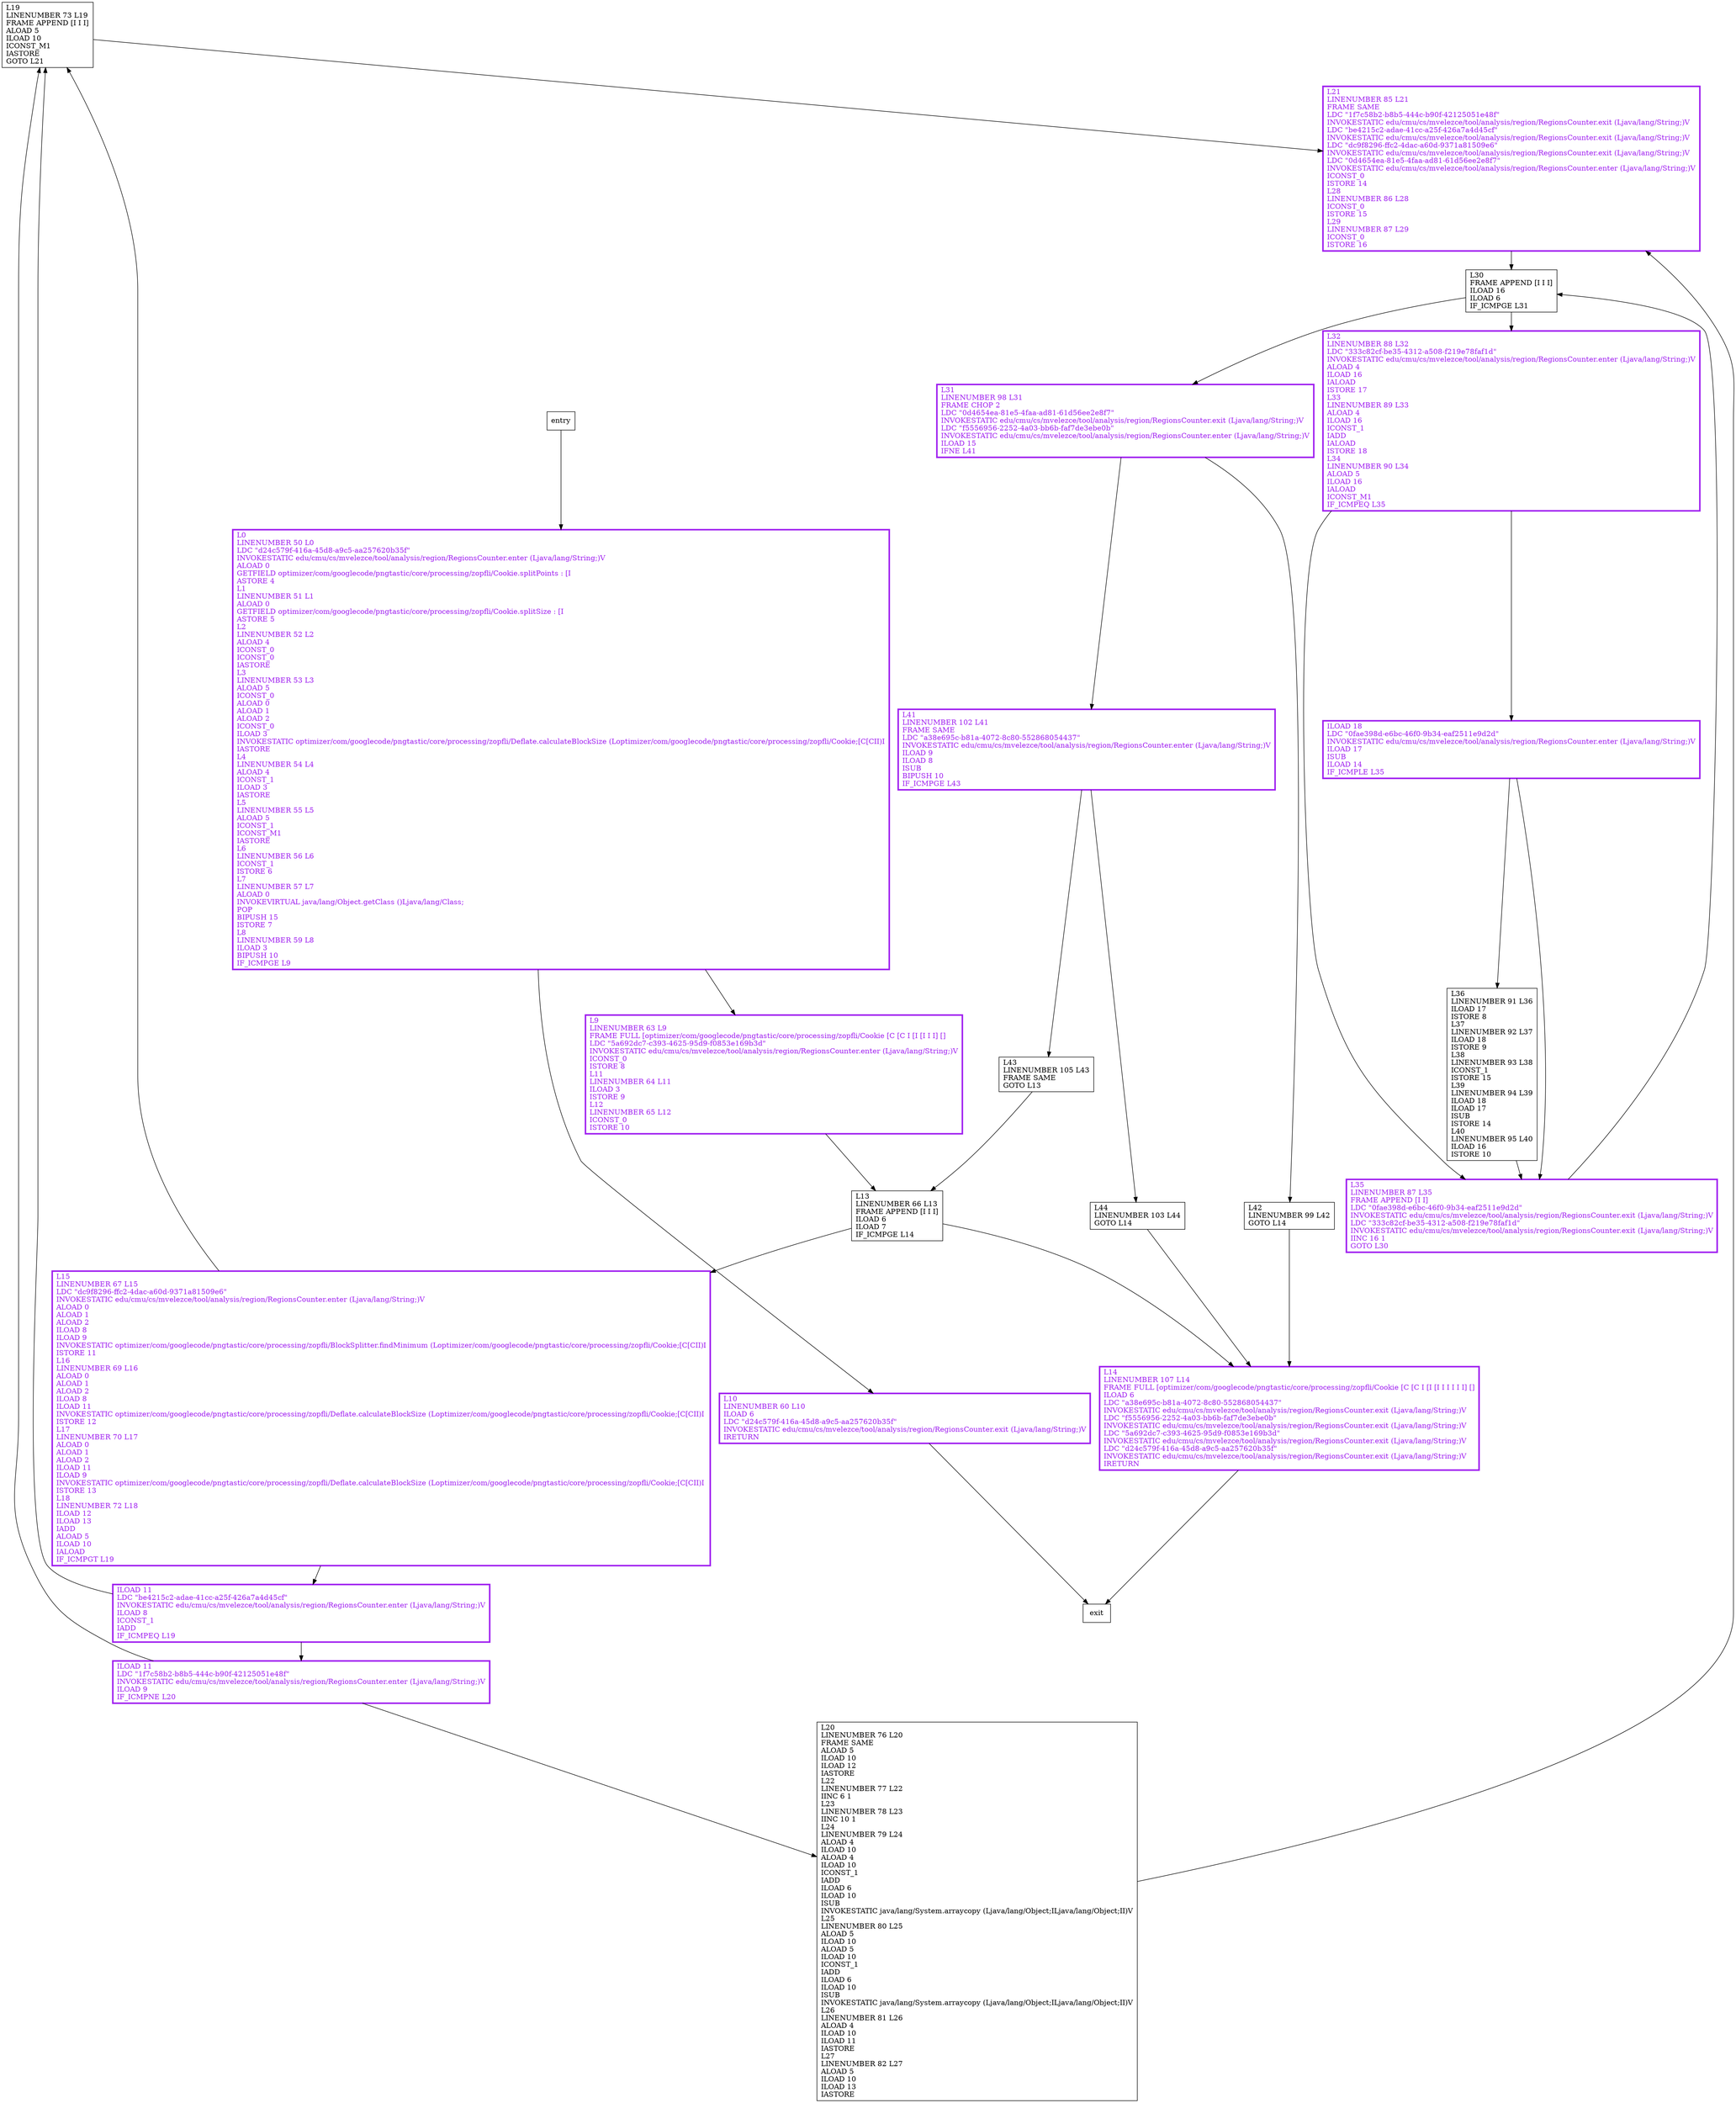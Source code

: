 digraph splitLz {
node [shape=record];
491313337 [label="L19\lLINENUMBER 73 L19\lFRAME APPEND [I I I]\lALOAD 5\lILOAD 10\lICONST_M1\lIASTORE\lGOTO L21\l"];
1196287274 [label="ILOAD 11\lLDC \"be4215c2-adae-41cc-a25f-426a7a4d45cf\"\lINVOKESTATIC edu/cmu/cs/mvelezce/tool/analysis/region/RegionsCounter.enter (Ljava/lang/String;)V\lILOAD 8\lICONST_1\lIADD\lIF_ICMPEQ L19\l"];
144979673 [label="ILOAD 18\lLDC \"0fae398d-e6bc-46f0-9b34-eaf2511e9d2d\"\lINVOKESTATIC edu/cmu/cs/mvelezce/tool/analysis/region/RegionsCounter.enter (Ljava/lang/String;)V\lILOAD 17\lISUB\lILOAD 14\lIF_ICMPLE L35\l"];
904907884 [label="L30\lFRAME APPEND [I I I]\lILOAD 16\lILOAD 6\lIF_ICMPGE L31\l"];
456863949 [label="ILOAD 11\lLDC \"1f7c58b2-b8b5-444c-b90f-42125051e48f\"\lINVOKESTATIC edu/cmu/cs/mvelezce/tool/analysis/region/RegionsCounter.enter (Ljava/lang/String;)V\lILOAD 9\lIF_ICMPNE L20\l"];
215498168 [label="L15\lLINENUMBER 67 L15\lLDC \"dc9f8296-ffc2-4dac-a60d-9371a81509e6\"\lINVOKESTATIC edu/cmu/cs/mvelezce/tool/analysis/region/RegionsCounter.enter (Ljava/lang/String;)V\lALOAD 0\lALOAD 1\lALOAD 2\lILOAD 8\lILOAD 9\lINVOKESTATIC optimizer/com/googlecode/pngtastic/core/processing/zopfli/BlockSplitter.findMinimum (Loptimizer/com/googlecode/pngtastic/core/processing/zopfli/Cookie;[C[CII)I\lISTORE 11\lL16\lLINENUMBER 69 L16\lALOAD 0\lALOAD 1\lALOAD 2\lILOAD 8\lILOAD 11\lINVOKESTATIC optimizer/com/googlecode/pngtastic/core/processing/zopfli/Deflate.calculateBlockSize (Loptimizer/com/googlecode/pngtastic/core/processing/zopfli/Cookie;[C[CII)I\lISTORE 12\lL17\lLINENUMBER 70 L17\lALOAD 0\lALOAD 1\lALOAD 2\lILOAD 11\lILOAD 9\lINVOKESTATIC optimizer/com/googlecode/pngtastic/core/processing/zopfli/Deflate.calculateBlockSize (Loptimizer/com/googlecode/pngtastic/core/processing/zopfli/Cookie;[C[CII)I\lISTORE 13\lL18\lLINENUMBER 72 L18\lILOAD 12\lILOAD 13\lIADD\lALOAD 5\lILOAD 10\lIALOAD\lIF_ICMPGT L19\l"];
1233695639 [label="L43\lLINENUMBER 105 L43\lFRAME SAME\lGOTO L13\l"];
1720615074 [label="L13\lLINENUMBER 66 L13\lFRAME APPEND [I I I]\lILOAD 6\lILOAD 7\lIF_ICMPGE L14\l"];
1105862015 [label="L9\lLINENUMBER 63 L9\lFRAME FULL [optimizer/com/googlecode/pngtastic/core/processing/zopfli/Cookie [C [C I [I [I I I] []\lLDC \"5a692dc7-c393-4625-95d9-f0853e169b3d\"\lINVOKESTATIC edu/cmu/cs/mvelezce/tool/analysis/region/RegionsCounter.enter (Ljava/lang/String;)V\lICONST_0\lISTORE 8\lL11\lLINENUMBER 64 L11\lILOAD 3\lISTORE 9\lL12\lLINENUMBER 65 L12\lICONST_0\lISTORE 10\l"];
1455684591 [label="L20\lLINENUMBER 76 L20\lFRAME SAME\lALOAD 5\lILOAD 10\lILOAD 12\lIASTORE\lL22\lLINENUMBER 77 L22\lIINC 6 1\lL23\lLINENUMBER 78 L23\lIINC 10 1\lL24\lLINENUMBER 79 L24\lALOAD 4\lILOAD 10\lALOAD 4\lILOAD 10\lICONST_1\lIADD\lILOAD 6\lILOAD 10\lISUB\lINVOKESTATIC java/lang/System.arraycopy (Ljava/lang/Object;ILjava/lang/Object;II)V\lL25\lLINENUMBER 80 L25\lALOAD 5\lILOAD 10\lALOAD 5\lILOAD 10\lICONST_1\lIADD\lILOAD 6\lILOAD 10\lISUB\lINVOKESTATIC java/lang/System.arraycopy (Ljava/lang/Object;ILjava/lang/Object;II)V\lL26\lLINENUMBER 81 L26\lALOAD 4\lILOAD 10\lILOAD 11\lIASTORE\lL27\lLINENUMBER 82 L27\lALOAD 5\lILOAD 10\lILOAD 13\lIASTORE\l"];
779341317 [label="L35\lLINENUMBER 87 L35\lFRAME APPEND [I I]\lLDC \"0fae398d-e6bc-46f0-9b34-eaf2511e9d2d\"\lINVOKESTATIC edu/cmu/cs/mvelezce/tool/analysis/region/RegionsCounter.exit (Ljava/lang/String;)V\lLDC \"333c82cf-be35-4312-a508-f219e78faf1d\"\lINVOKESTATIC edu/cmu/cs/mvelezce/tool/analysis/region/RegionsCounter.exit (Ljava/lang/String;)V\lIINC 16 1\lGOTO L30\l"];
47159910 [label="L44\lLINENUMBER 103 L44\lGOTO L14\l"];
1517580307 [label="L0\lLINENUMBER 50 L0\lLDC \"d24c579f-416a-45d8-a9c5-aa257620b35f\"\lINVOKESTATIC edu/cmu/cs/mvelezce/tool/analysis/region/RegionsCounter.enter (Ljava/lang/String;)V\lALOAD 0\lGETFIELD optimizer/com/googlecode/pngtastic/core/processing/zopfli/Cookie.splitPoints : [I\lASTORE 4\lL1\lLINENUMBER 51 L1\lALOAD 0\lGETFIELD optimizer/com/googlecode/pngtastic/core/processing/zopfli/Cookie.splitSize : [I\lASTORE 5\lL2\lLINENUMBER 52 L2\lALOAD 4\lICONST_0\lICONST_0\lIASTORE\lL3\lLINENUMBER 53 L3\lALOAD 5\lICONST_0\lALOAD 0\lALOAD 1\lALOAD 2\lICONST_0\lILOAD 3\lINVOKESTATIC optimizer/com/googlecode/pngtastic/core/processing/zopfli/Deflate.calculateBlockSize (Loptimizer/com/googlecode/pngtastic/core/processing/zopfli/Cookie;[C[CII)I\lIASTORE\lL4\lLINENUMBER 54 L4\lALOAD 4\lICONST_1\lILOAD 3\lIASTORE\lL5\lLINENUMBER 55 L5\lALOAD 5\lICONST_1\lICONST_M1\lIASTORE\lL6\lLINENUMBER 56 L6\lICONST_1\lISTORE 6\lL7\lLINENUMBER 57 L7\lALOAD 0\lINVOKEVIRTUAL java/lang/Object.getClass ()Ljava/lang/Class;\lPOP\lBIPUSH 15\lISTORE 7\lL8\lLINENUMBER 59 L8\lILOAD 3\lBIPUSH 10\lIF_ICMPGE L9\l"];
753390526 [label="L42\lLINENUMBER 99 L42\lGOTO L14\l"];
1469163979 [label="L10\lLINENUMBER 60 L10\lILOAD 6\lLDC \"d24c579f-416a-45d8-a9c5-aa257620b35f\"\lINVOKESTATIC edu/cmu/cs/mvelezce/tool/analysis/region/RegionsCounter.exit (Ljava/lang/String;)V\lIRETURN\l"];
635022515 [label="L31\lLINENUMBER 98 L31\lFRAME CHOP 2\lLDC \"0d4654ea-81e5-4faa-ad81-61d56ee2e8f7\"\lINVOKESTATIC edu/cmu/cs/mvelezce/tool/analysis/region/RegionsCounter.exit (Ljava/lang/String;)V\lLDC \"f5556956-2252-4a03-bb6b-faf7de3ebe0b\"\lINVOKESTATIC edu/cmu/cs/mvelezce/tool/analysis/region/RegionsCounter.enter (Ljava/lang/String;)V\lILOAD 15\lIFNE L41\l"];
89931570 [label="L41\lLINENUMBER 102 L41\lFRAME SAME\lLDC \"a38e695c-b81a-4072-8c80-552868054437\"\lINVOKESTATIC edu/cmu/cs/mvelezce/tool/analysis/region/RegionsCounter.enter (Ljava/lang/String;)V\lILOAD 9\lILOAD 8\lISUB\lBIPUSH 10\lIF_ICMPGE L43\l"];
1626386250 [label="L36\lLINENUMBER 91 L36\lILOAD 17\lISTORE 8\lL37\lLINENUMBER 92 L37\lILOAD 18\lISTORE 9\lL38\lLINENUMBER 93 L38\lICONST_1\lISTORE 15\lL39\lLINENUMBER 94 L39\lILOAD 18\lILOAD 17\lISUB\lISTORE 14\lL40\lLINENUMBER 95 L40\lILOAD 16\lISTORE 10\l"];
1976909817 [label="L14\lLINENUMBER 107 L14\lFRAME FULL [optimizer/com/googlecode/pngtastic/core/processing/zopfli/Cookie [C [C I [I [I I I I I I] []\lILOAD 6\lLDC \"a38e695c-b81a-4072-8c80-552868054437\"\lINVOKESTATIC edu/cmu/cs/mvelezce/tool/analysis/region/RegionsCounter.exit (Ljava/lang/String;)V\lLDC \"f5556956-2252-4a03-bb6b-faf7de3ebe0b\"\lINVOKESTATIC edu/cmu/cs/mvelezce/tool/analysis/region/RegionsCounter.exit (Ljava/lang/String;)V\lLDC \"5a692dc7-c393-4625-95d9-f0853e169b3d\"\lINVOKESTATIC edu/cmu/cs/mvelezce/tool/analysis/region/RegionsCounter.exit (Ljava/lang/String;)V\lLDC \"d24c579f-416a-45d8-a9c5-aa257620b35f\"\lINVOKESTATIC edu/cmu/cs/mvelezce/tool/analysis/region/RegionsCounter.exit (Ljava/lang/String;)V\lIRETURN\l"];
227900574 [label="L21\lLINENUMBER 85 L21\lFRAME SAME\lLDC \"1f7c58b2-b8b5-444c-b90f-42125051e48f\"\lINVOKESTATIC edu/cmu/cs/mvelezce/tool/analysis/region/RegionsCounter.exit (Ljava/lang/String;)V\lLDC \"be4215c2-adae-41cc-a25f-426a7a4d45cf\"\lINVOKESTATIC edu/cmu/cs/mvelezce/tool/analysis/region/RegionsCounter.exit (Ljava/lang/String;)V\lLDC \"dc9f8296-ffc2-4dac-a60d-9371a81509e6\"\lINVOKESTATIC edu/cmu/cs/mvelezce/tool/analysis/region/RegionsCounter.exit (Ljava/lang/String;)V\lLDC \"0d4654ea-81e5-4faa-ad81-61d56ee2e8f7\"\lINVOKESTATIC edu/cmu/cs/mvelezce/tool/analysis/region/RegionsCounter.enter (Ljava/lang/String;)V\lICONST_0\lISTORE 14\lL28\lLINENUMBER 86 L28\lICONST_0\lISTORE 15\lL29\lLINENUMBER 87 L29\lICONST_0\lISTORE 16\l"];
1738952093 [label="L32\lLINENUMBER 88 L32\lLDC \"333c82cf-be35-4312-a508-f219e78faf1d\"\lINVOKESTATIC edu/cmu/cs/mvelezce/tool/analysis/region/RegionsCounter.enter (Ljava/lang/String;)V\lALOAD 4\lILOAD 16\lIALOAD\lISTORE 17\lL33\lLINENUMBER 89 L33\lALOAD 4\lILOAD 16\lICONST_1\lIADD\lIALOAD\lISTORE 18\lL34\lLINENUMBER 90 L34\lALOAD 5\lILOAD 16\lIALOAD\lICONST_M1\lIF_ICMPEQ L35\l"];
entry;
exit;
491313337 -> 227900574;
1196287274 -> 491313337;
1196287274 -> 456863949;
144979673 -> 779341317;
144979673 -> 1626386250;
904907884 -> 635022515;
904907884 -> 1738952093;
456863949 -> 491313337;
456863949 -> 1455684591;
215498168 -> 491313337;
215498168 -> 1196287274;
1233695639 -> 1720615074;
1720615074 -> 1976909817;
1720615074 -> 215498168;
1105862015 -> 1720615074;
1455684591 -> 227900574;
779341317 -> 904907884;
47159910 -> 1976909817;
entry -> 1517580307;
1517580307 -> 1469163979;
1517580307 -> 1105862015;
753390526 -> 1976909817;
1469163979 -> exit;
635022515 -> 753390526;
635022515 -> 89931570;
89931570 -> 47159910;
89931570 -> 1233695639;
1626386250 -> 779341317;
1976909817 -> exit;
227900574 -> 904907884;
1738952093 -> 779341317;
1738952093 -> 144979673;
1196287274[fontcolor="purple", penwidth=3, color="purple"];
144979673[fontcolor="purple", penwidth=3, color="purple"];
456863949[fontcolor="purple", penwidth=3, color="purple"];
215498168[fontcolor="purple", penwidth=3, color="purple"];
1105862015[fontcolor="purple", penwidth=3, color="purple"];
779341317[fontcolor="purple", penwidth=3, color="purple"];
1517580307[fontcolor="purple", penwidth=3, color="purple"];
1469163979[fontcolor="purple", penwidth=3, color="purple"];
635022515[fontcolor="purple", penwidth=3, color="purple"];
89931570[fontcolor="purple", penwidth=3, color="purple"];
1976909817[fontcolor="purple", penwidth=3, color="purple"];
227900574[fontcolor="purple", penwidth=3, color="purple"];
1738952093[fontcolor="purple", penwidth=3, color="purple"];
}

